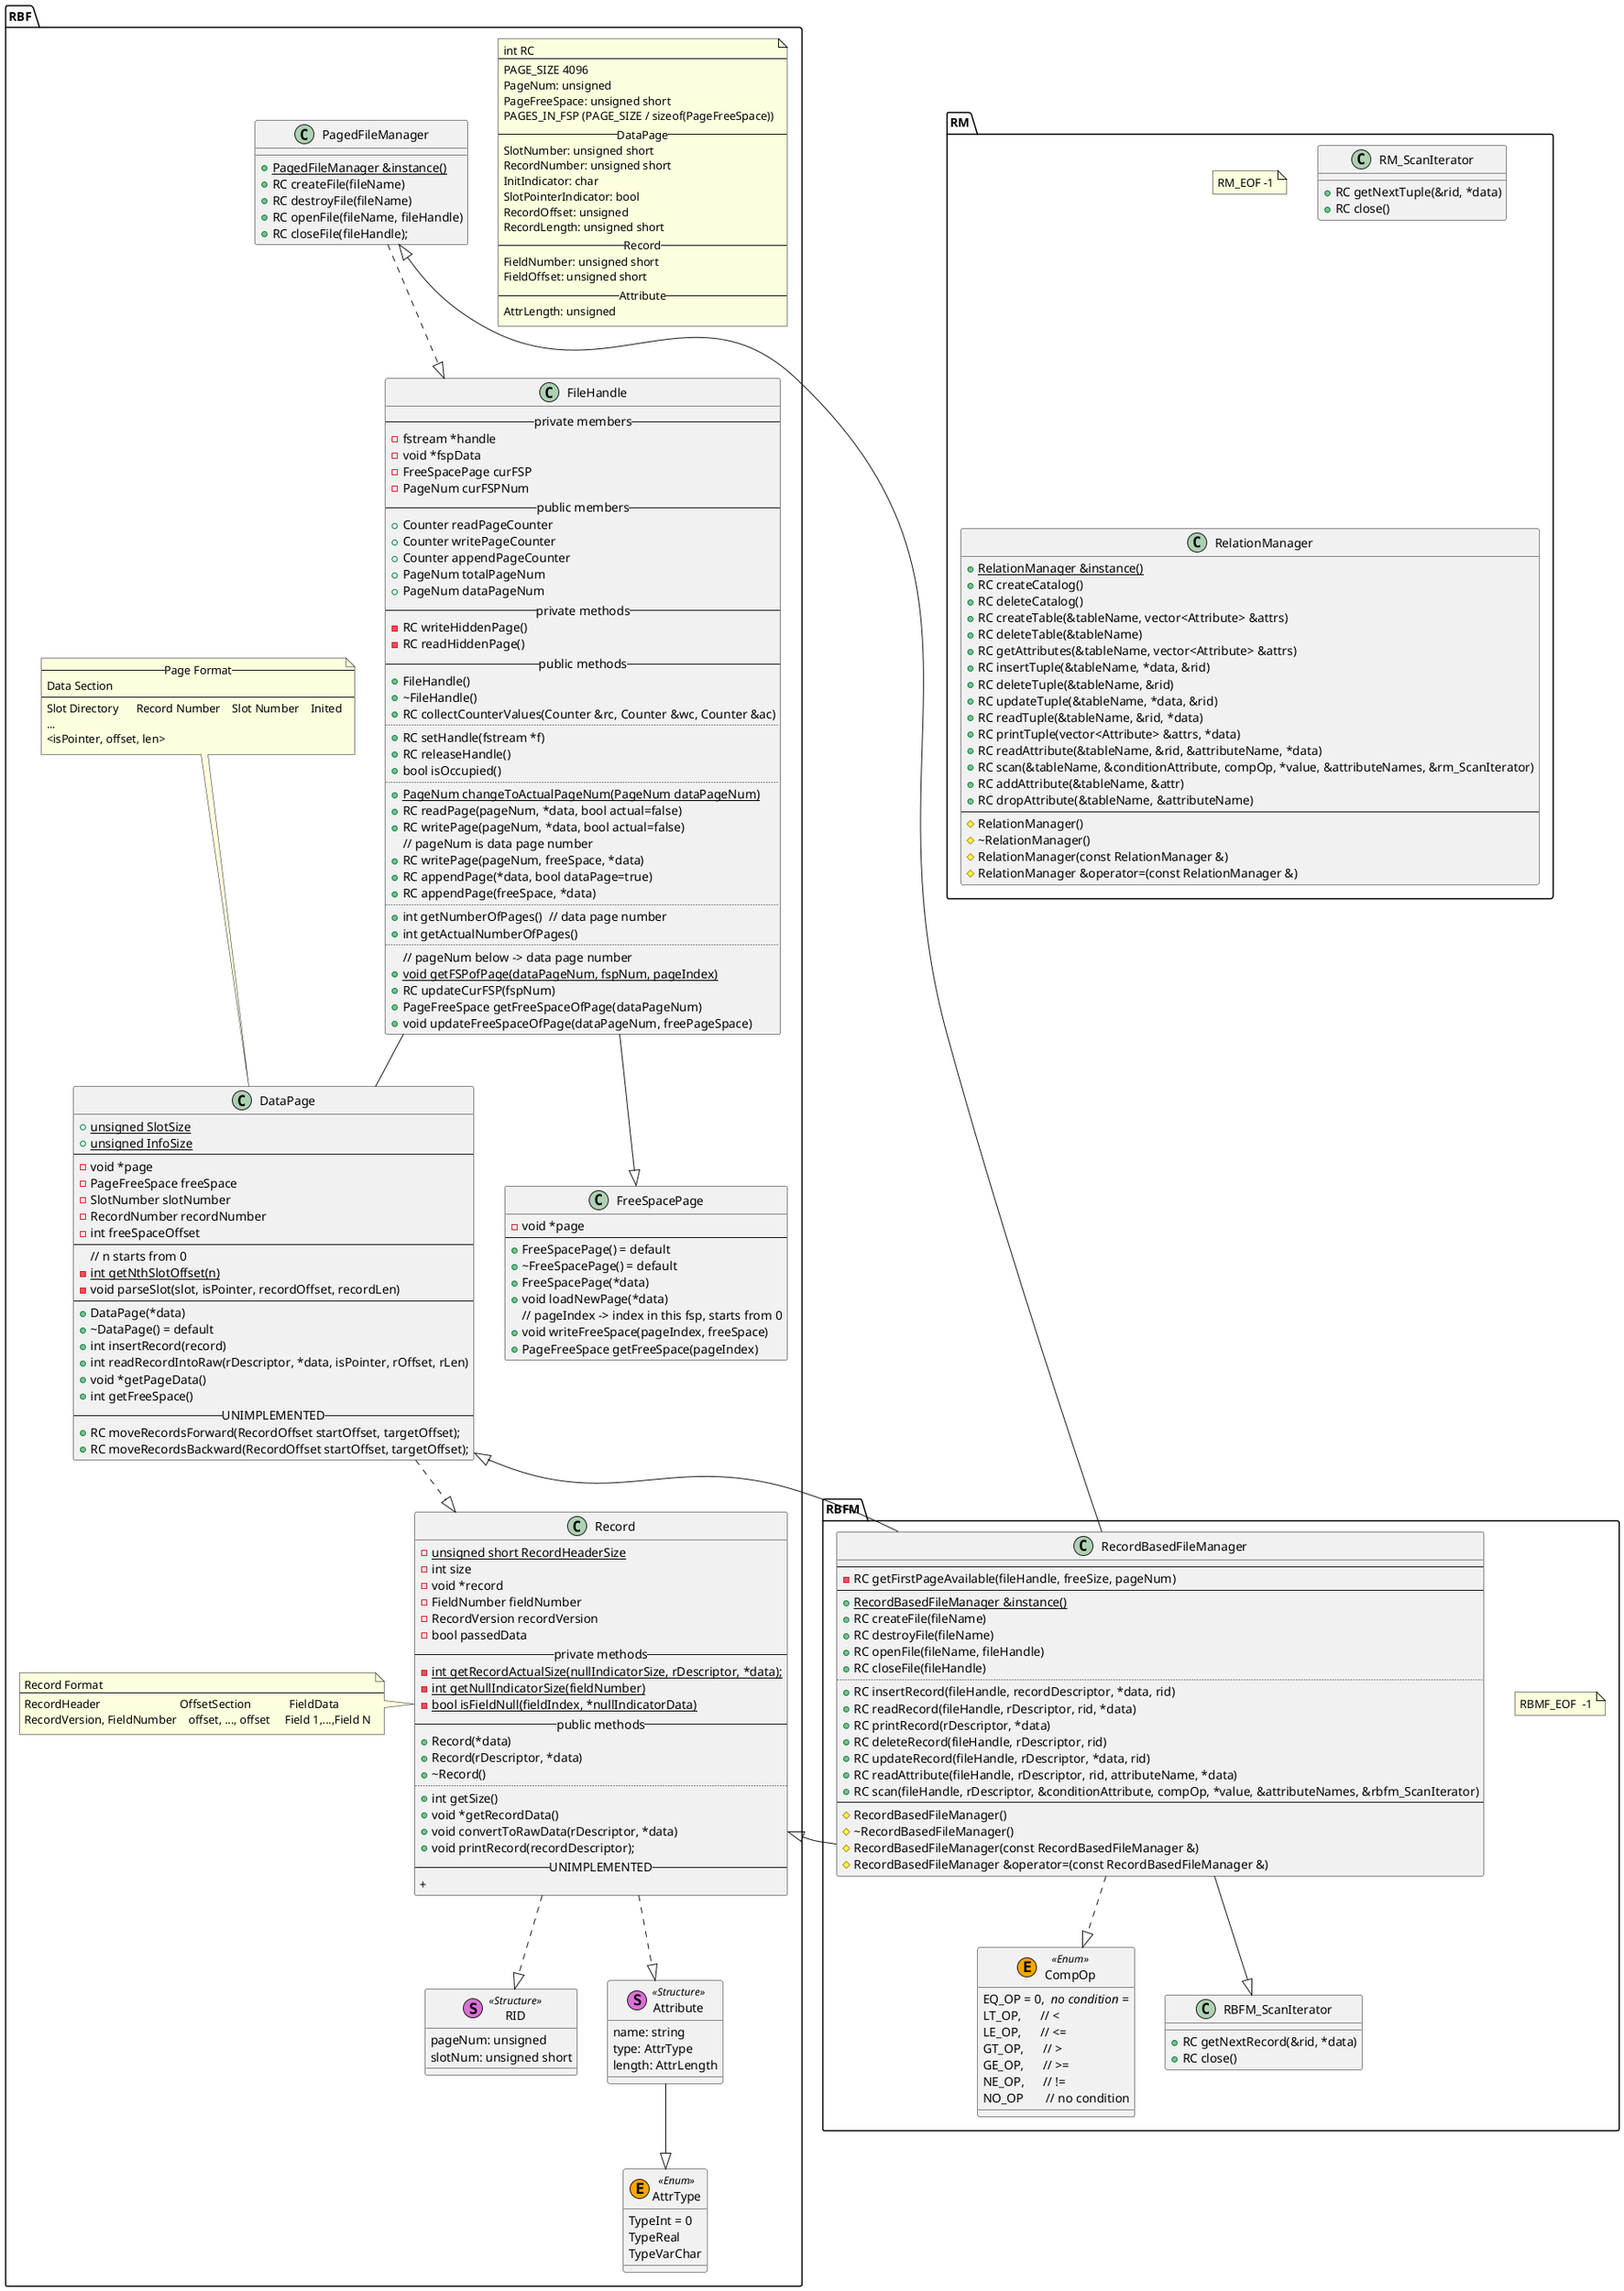 @startuml

package RBF {

    note as N1
    int RC
    --
    PAGE_SIZE 4096
    PageNum: unsigned
    PageFreeSpace: unsigned short
    PAGES_IN_FSP (PAGE_SIZE / sizeof(PageFreeSpace))
    -- DataPage --
    SlotNumber: unsigned short
    RecordNumber: unsigned short
    InitIndicator: char
    SlotPointerIndicator: bool
    RecordOffset: unsigned
    RecordLength: unsigned short
    -- Record --
    FieldNumber: unsigned short
    FieldOffset: unsigned short
    -- Attribute --
    AttrLength: unsigned
    end note

    PagedFileManager ..|> FileHandle
    FileHandle --|> FreeSpacePage
    FileHandle -- DataPage
    DataPage ..|> Record

    class PagedFileManager {
        {static} +PagedFileManager &instance()
        +RC createFile(fileName)
        +RC destroyFile(fileName)
        +RC openFile(fileName, fileHandle)
        +RC closeFile(fileHandle);
    }

    class FileHandle {
        -- private members --
        -fstream *handle
        -void *fspData
        -FreeSpacePage curFSP
        -PageNum curFSPNum
        -- public members --
        +Counter readPageCounter
        +Counter writePageCounter
        +Counter appendPageCounter
        +PageNum totalPageNum
        +PageNum dataPageNum
        -- private methods --
        -RC writeHiddenPage()
        -RC readHiddenPage()
        -- public methods --
        +FileHandle()
        +~FileHandle()
        +RC collectCounterValues(Counter &rc, Counter &wc, Counter &ac)
        ..
        +RC setHandle(fstream *f)
        +RC releaseHandle()
        +bool isOccupied()
        ..
        {static} +PageNum changeToActualPageNum(PageNum dataPageNum)
        +RC readPage(pageNum, *data, bool actual=false)
        +RC writePage(pageNum, *data, bool actual=false)
        // pageNum is data page number
        +RC writePage(pageNum, freeSpace, *data)
        +RC appendPage(*data, bool dataPage=true)
        +RC appendPage(freeSpace, *data)
        ..
        +int getNumberOfPages()  // data page number
        +int getActualNumberOfPages()
        ..
        // pageNum below -> data page number
        {static} +void getFSPofPage(dataPageNum, fspNum, pageIndex)
        +RC updateCurFSP(fspNum)
        +PageFreeSpace getFreeSpaceOfPage(dataPageNum)
        +void updateFreeSpaceOfPage(dataPageNum, freePageSpace)
    }

    note top of DataPage
    -- Page Format --
    Data Section
    --
    Slot Directory      Record Number    Slot Number    Inited
    ...
    <isPointer, offset, len>
    end note

    class DataPage {
        {static} +unsigned SlotSize
        {static} +unsigned InfoSize
        --
        -void *page
        -PageFreeSpace freeSpace
        -SlotNumber slotNumber
        -RecordNumber recordNumber
        -int freeSpaceOffset
        --
        // n starts from 0
        -{static} int getNthSlotOffset(n)
        -void parseSlot(slot, isPointer, recordOffset, recordLen)
        --
        +DataPage(*data)
        +~DataPage() = default
        +int insertRecord(record)
        +int readRecordIntoRaw(rDescriptor, *data, isPointer, rOffset, rLen)
        +void *getPageData()
        +int getFreeSpace()
        -- UNIMPLEMENTED --
        +RC moveRecordsForward(RecordOffset startOffset, targetOffset);
        +RC moveRecordsBackward(RecordOffset startOffset, targetOffset);
    }

    class FreeSpacePage {
        -void *page
        --
        +FreeSpacePage() = default
        +~FreeSpacePage() = default
        +FreeSpacePage(*data)
        +void loadNewPage(*data)
        // pageIndex -> index in this fsp, starts from 0
        +void writeFreeSpace(pageIndex, freeSpace)
        +PageFreeSpace getFreeSpace(pageIndex)
    }

    Record ..|> RID

    class RID <<(S,orchid) Structure>> {
        pageNum: unsigned
        slotNum: unsigned short
    }

    class AttrType <<(E, orange) Enum>> {
        TypeInt = 0
        TypeReal
        TypeVarChar
    }

    Attribute --|>AttrType
    Record ..|> Attribute

    class Attribute <<(S, orchid) Structure>> {
        name: string
        type: AttrType
        length: AttrLength
    }

    class Record {
        {static} -unsigned short RecordHeaderSize
        -int size
        -void *record
        -FieldNumber fieldNumber
        -RecordVersion recordVersion
        -bool passedData
        -- private methods --
        {static} -int getRecordActualSize(nullIndicatorSize, rDescriptor, *data);
        {static} -int getNullIndicatorSize(fieldNumber)
        {static} -bool isFieldNull(fieldIndex, *nullIndicatorData)
        -- public methods --
        +Record(*data)
        +Record(rDescriptor, *data)
        +~Record()
        ..
        +int getSize()
        +void *getRecordData()
        +void convertToRawData(rDescriptor, *data)
        +void printRecord(recordDescriptor);
        -- UNIMPLEMENTED --
        +
    }

    note left of Record
    Record Format
    ----
    RecordHeader                           OffsetSection             FieldData
    RecordVersion, FieldNumber    offset, ..., offset     Field 1,...,Field N
    end note
}

package RBFM {

    note as N2
    RBMF_EOF  -1
    end note

    class CompOp<<(E, orange) Enum>> {
        EQ_OP = 0, // no condition// =
        LT_OP,      // <
        LE_OP,      // <=
        GT_OP,      // >
        GE_OP,      // >=
        NE_OP,      // !=
        NO_OP       // no condition
    }

    class RBFM_ScanIterator {
        +RC getNextRecord(&rid, *data)
        +RC close()
    }

    DataPage <|-- RecordBasedFileManager
    Record <|-- RecordBasedFileManager
    RecordBasedFileManager --|> PagedFileManager
    RecordBasedFileManager --|> RBFM_ScanIterator
    RecordBasedFileManager ..|> CompOp

    class RecordBasedFileManager {
        --
        -RC getFirstPageAvailable(fileHandle, freeSize, pageNum)
        --
        {static} +RecordBasedFileManager &instance()
        +RC createFile(fileName)
        +RC destroyFile(fileName)
        +RC openFile(fileName, fileHandle)
        +RC closeFile(fileHandle)
        ..
        +RC insertRecord(fileHandle, recordDescriptor, *data, rid)
        +RC readRecord(fileHandle, rDescriptor, rid, *data)
        +RC printRecord(rDescriptor, *data)
        +RC deleteRecord(fileHandle, rDescriptor, rid)
        +RC updateRecord(fileHandle, rDescriptor, *data, rid)
        +RC readAttribute(fileHandle, rDescriptor, rid, attributeName, *data)
        +RC scan(fileHandle, rDescriptor, &conditionAttribute, compOp, *value, &attributeNames, &rbfm_ScanIterator)
        --
        #RecordBasedFileManager()
        #~RecordBasedFileManager()
        #RecordBasedFileManager(const RecordBasedFileManager &)
        #RecordBasedFileManager &operator=(const RecordBasedFileManager &)
    }

}

package RM {
    note as N3
    RM_EOF -1
    end note

    class RM_ScanIterator {
        +RC getNextTuple(&rid, *data)
        +RC close()
    }

    class RelationManager {
        {static} +RelationManager &instance()
        +RC createCatalog()
        +RC deleteCatalog()
        +RC createTable(&tableName, vector<Attribute> &attrs)
        +RC deleteTable(&tableName)
        +RC getAttributes(&tableName, vector<Attribute> &attrs)
        +RC insertTuple(&tableName, *data, &rid)
        +RC deleteTuple(&tableName, &rid)
        +RC updateTuple(&tableName, *data, &rid)
        +RC readTuple(&tableName, &rid, *data)
        +RC printTuple(vector<Attribute> &attrs, *data)
        +RC readAttribute(&tableName, &rid, &attributeName, *data)
        +RC scan(&tableName, &conditionAttribute, compOp, *value, &attributeNames, &rm_ScanIterator)
        +RC addAttribute(&tableName, &attr)
        +RC dropAttribute(&tableName, &attributeName)
        --
        #RelationManager()
        #~RelationManager()
        #RelationManager(const RelationManager &)
        #RelationManager &operator=(const RelationManager &)
    }
}


@enduml